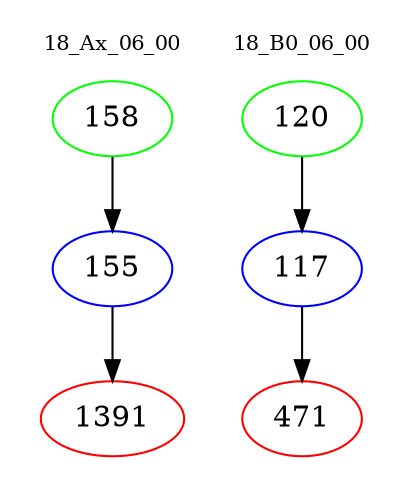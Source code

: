 digraph{
subgraph cluster_0 {
color = white
label = "18_Ax_06_00";
fontsize=10;
T0_158 [label="158", color="green"]
T0_158 -> T0_155 [color="black"]
T0_155 [label="155", color="blue"]
T0_155 -> T0_1391 [color="black"]
T0_1391 [label="1391", color="red"]
}
subgraph cluster_1 {
color = white
label = "18_B0_06_00";
fontsize=10;
T1_120 [label="120", color="green"]
T1_120 -> T1_117 [color="black"]
T1_117 [label="117", color="blue"]
T1_117 -> T1_471 [color="black"]
T1_471 [label="471", color="red"]
}
}
